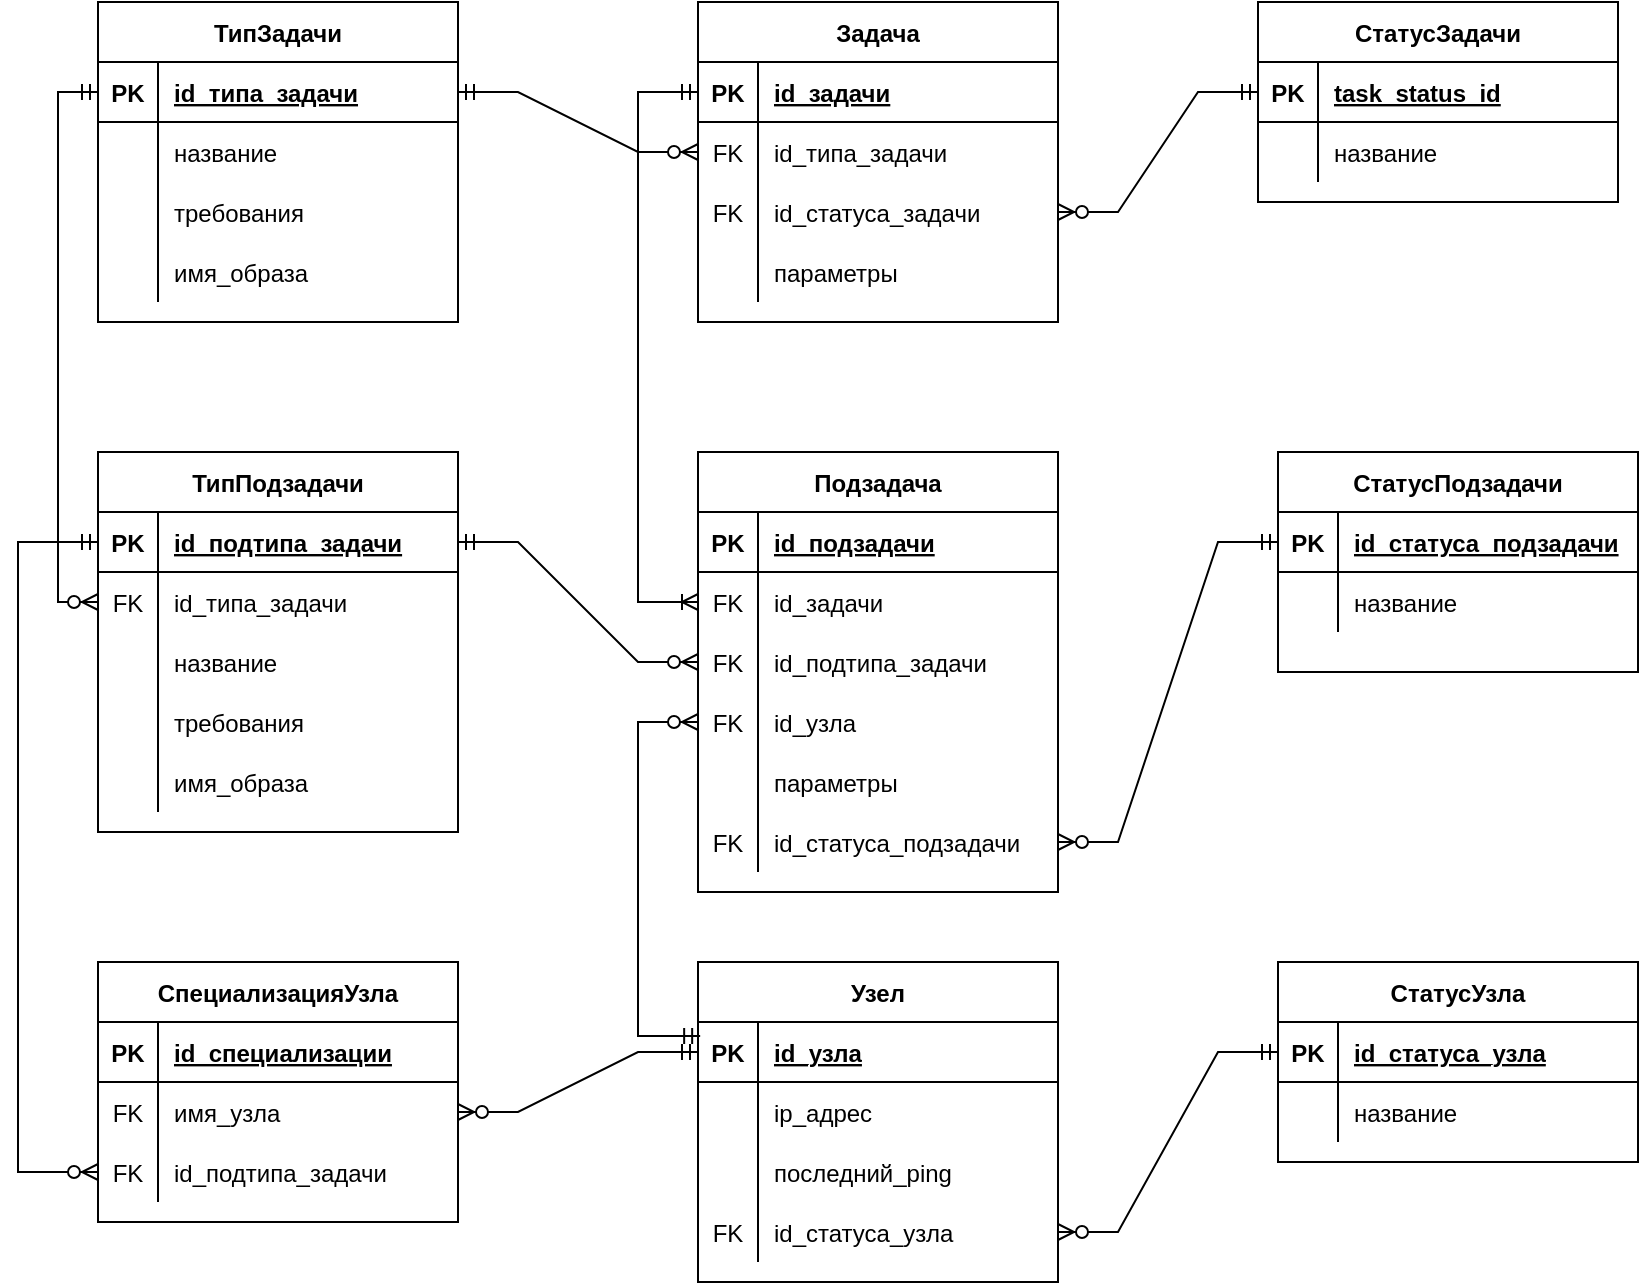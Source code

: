 <mxfile version="18.0.6" type="device"><diagram id="Etl2yePuDlM_IH69FK8l" name="Страница 1"><mxGraphModel dx="2062" dy="1225" grid="1" gridSize="10" guides="1" tooltips="1" connect="1" arrows="1" fold="1" page="1" pageScale="1" pageWidth="1654" pageHeight="1169" math="0" shadow="0"><root><mxCell id="0"/><mxCell id="1" parent="0"/><mxCell id="RgbtaiSRuQxlP7nP5ENI-1" value="Узел" style="shape=table;startSize=30;container=1;collapsible=1;childLayout=tableLayout;fixedRows=1;rowLines=0;fontStyle=1;align=center;resizeLast=1;" parent="1" vertex="1"><mxGeometry x="500" y="840" width="180" height="160" as="geometry"/></mxCell><mxCell id="RgbtaiSRuQxlP7nP5ENI-2" value="" style="shape=tableRow;horizontal=0;startSize=0;swimlaneHead=0;swimlaneBody=0;fillColor=none;collapsible=0;dropTarget=0;points=[[0,0.5],[1,0.5]];portConstraint=eastwest;top=0;left=0;right=0;bottom=1;" parent="RgbtaiSRuQxlP7nP5ENI-1" vertex="1"><mxGeometry y="30" width="180" height="30" as="geometry"/></mxCell><mxCell id="RgbtaiSRuQxlP7nP5ENI-3" value="PK" style="shape=partialRectangle;connectable=0;fillColor=none;top=0;left=0;bottom=0;right=0;fontStyle=1;overflow=hidden;" parent="RgbtaiSRuQxlP7nP5ENI-2" vertex="1"><mxGeometry width="30" height="30" as="geometry"><mxRectangle width="30" height="30" as="alternateBounds"/></mxGeometry></mxCell><mxCell id="RgbtaiSRuQxlP7nP5ENI-4" value="id_узла" style="shape=partialRectangle;connectable=0;fillColor=none;top=0;left=0;bottom=0;right=0;align=left;spacingLeft=6;fontStyle=5;overflow=hidden;" parent="RgbtaiSRuQxlP7nP5ENI-2" vertex="1"><mxGeometry x="30" width="150" height="30" as="geometry"><mxRectangle width="150" height="30" as="alternateBounds"/></mxGeometry></mxCell><mxCell id="RgbtaiSRuQxlP7nP5ENI-5" value="" style="shape=tableRow;horizontal=0;startSize=0;swimlaneHead=0;swimlaneBody=0;fillColor=none;collapsible=0;dropTarget=0;points=[[0,0.5],[1,0.5]];portConstraint=eastwest;top=0;left=0;right=0;bottom=0;" parent="RgbtaiSRuQxlP7nP5ENI-1" vertex="1"><mxGeometry y="60" width="180" height="30" as="geometry"/></mxCell><mxCell id="RgbtaiSRuQxlP7nP5ENI-6" value="" style="shape=partialRectangle;connectable=0;fillColor=none;top=0;left=0;bottom=0;right=0;editable=1;overflow=hidden;" parent="RgbtaiSRuQxlP7nP5ENI-5" vertex="1"><mxGeometry width="30" height="30" as="geometry"><mxRectangle width="30" height="30" as="alternateBounds"/></mxGeometry></mxCell><mxCell id="RgbtaiSRuQxlP7nP5ENI-7" value="ip_адрес" style="shape=partialRectangle;connectable=0;fillColor=none;top=0;left=0;bottom=0;right=0;align=left;spacingLeft=6;overflow=hidden;" parent="RgbtaiSRuQxlP7nP5ENI-5" vertex="1"><mxGeometry x="30" width="150" height="30" as="geometry"><mxRectangle width="150" height="30" as="alternateBounds"/></mxGeometry></mxCell><mxCell id="RgbtaiSRuQxlP7nP5ENI-8" value="" style="shape=tableRow;horizontal=0;startSize=0;swimlaneHead=0;swimlaneBody=0;fillColor=none;collapsible=0;dropTarget=0;points=[[0,0.5],[1,0.5]];portConstraint=eastwest;top=0;left=0;right=0;bottom=0;" parent="RgbtaiSRuQxlP7nP5ENI-1" vertex="1"><mxGeometry y="90" width="180" height="30" as="geometry"/></mxCell><mxCell id="RgbtaiSRuQxlP7nP5ENI-9" value="" style="shape=partialRectangle;connectable=0;fillColor=none;top=0;left=0;bottom=0;right=0;editable=1;overflow=hidden;" parent="RgbtaiSRuQxlP7nP5ENI-8" vertex="1"><mxGeometry width="30" height="30" as="geometry"><mxRectangle width="30" height="30" as="alternateBounds"/></mxGeometry></mxCell><mxCell id="RgbtaiSRuQxlP7nP5ENI-10" value="последний_ping" style="shape=partialRectangle;connectable=0;fillColor=none;top=0;left=0;bottom=0;right=0;align=left;spacingLeft=6;overflow=hidden;" parent="RgbtaiSRuQxlP7nP5ENI-8" vertex="1"><mxGeometry x="30" width="150" height="30" as="geometry"><mxRectangle width="150" height="30" as="alternateBounds"/></mxGeometry></mxCell><mxCell id="RgbtaiSRuQxlP7nP5ENI-11" value="" style="shape=tableRow;horizontal=0;startSize=0;swimlaneHead=0;swimlaneBody=0;fillColor=none;collapsible=0;dropTarget=0;points=[[0,0.5],[1,0.5]];portConstraint=eastwest;top=0;left=0;right=0;bottom=0;" parent="RgbtaiSRuQxlP7nP5ENI-1" vertex="1"><mxGeometry y="120" width="180" height="30" as="geometry"/></mxCell><mxCell id="RgbtaiSRuQxlP7nP5ENI-12" value="FK" style="shape=partialRectangle;connectable=0;fillColor=none;top=0;left=0;bottom=0;right=0;editable=1;overflow=hidden;" parent="RgbtaiSRuQxlP7nP5ENI-11" vertex="1"><mxGeometry width="30" height="30" as="geometry"><mxRectangle width="30" height="30" as="alternateBounds"/></mxGeometry></mxCell><mxCell id="RgbtaiSRuQxlP7nP5ENI-13" value="id_статуса_узла" style="shape=partialRectangle;connectable=0;fillColor=none;top=0;left=0;bottom=0;right=0;align=left;spacingLeft=6;overflow=hidden;" parent="RgbtaiSRuQxlP7nP5ENI-11" vertex="1"><mxGeometry x="30" width="150" height="30" as="geometry"><mxRectangle width="150" height="30" as="alternateBounds"/></mxGeometry></mxCell><mxCell id="RgbtaiSRuQxlP7nP5ENI-14" value="Задача" style="shape=table;startSize=30;container=1;collapsible=1;childLayout=tableLayout;fixedRows=1;rowLines=0;fontStyle=1;align=center;resizeLast=1;" parent="1" vertex="1"><mxGeometry x="500" y="360" width="180" height="160" as="geometry"/></mxCell><mxCell id="RgbtaiSRuQxlP7nP5ENI-15" value="" style="shape=tableRow;horizontal=0;startSize=0;swimlaneHead=0;swimlaneBody=0;fillColor=none;collapsible=0;dropTarget=0;points=[[0,0.5],[1,0.5]];portConstraint=eastwest;top=0;left=0;right=0;bottom=1;" parent="RgbtaiSRuQxlP7nP5ENI-14" vertex="1"><mxGeometry y="30" width="180" height="30" as="geometry"/></mxCell><mxCell id="RgbtaiSRuQxlP7nP5ENI-16" value="PK" style="shape=partialRectangle;connectable=0;fillColor=none;top=0;left=0;bottom=0;right=0;fontStyle=1;overflow=hidden;" parent="RgbtaiSRuQxlP7nP5ENI-15" vertex="1"><mxGeometry width="30" height="30" as="geometry"><mxRectangle width="30" height="30" as="alternateBounds"/></mxGeometry></mxCell><mxCell id="RgbtaiSRuQxlP7nP5ENI-17" value="id_задачи" style="shape=partialRectangle;connectable=0;fillColor=none;top=0;left=0;bottom=0;right=0;align=left;spacingLeft=6;fontStyle=5;overflow=hidden;" parent="RgbtaiSRuQxlP7nP5ENI-15" vertex="1"><mxGeometry x="30" width="150" height="30" as="geometry"><mxRectangle width="150" height="30" as="alternateBounds"/></mxGeometry></mxCell><mxCell id="RgbtaiSRuQxlP7nP5ENI-18" value="" style="shape=tableRow;horizontal=0;startSize=0;swimlaneHead=0;swimlaneBody=0;fillColor=none;collapsible=0;dropTarget=0;points=[[0,0.5],[1,0.5]];portConstraint=eastwest;top=0;left=0;right=0;bottom=0;" parent="RgbtaiSRuQxlP7nP5ENI-14" vertex="1"><mxGeometry y="60" width="180" height="30" as="geometry"/></mxCell><mxCell id="RgbtaiSRuQxlP7nP5ENI-19" value="FK" style="shape=partialRectangle;connectable=0;fillColor=none;top=0;left=0;bottom=0;right=0;editable=1;overflow=hidden;" parent="RgbtaiSRuQxlP7nP5ENI-18" vertex="1"><mxGeometry width="30" height="30" as="geometry"><mxRectangle width="30" height="30" as="alternateBounds"/></mxGeometry></mxCell><mxCell id="RgbtaiSRuQxlP7nP5ENI-20" value="id_типа_задачи" style="shape=partialRectangle;connectable=0;fillColor=none;top=0;left=0;bottom=0;right=0;align=left;spacingLeft=6;overflow=hidden;fontStyle=0" parent="RgbtaiSRuQxlP7nP5ENI-18" vertex="1"><mxGeometry x="30" width="150" height="30" as="geometry"><mxRectangle width="150" height="30" as="alternateBounds"/></mxGeometry></mxCell><mxCell id="RgbtaiSRuQxlP7nP5ENI-24" value="" style="shape=tableRow;horizontal=0;startSize=0;swimlaneHead=0;swimlaneBody=0;fillColor=none;collapsible=0;dropTarget=0;points=[[0,0.5],[1,0.5]];portConstraint=eastwest;top=0;left=0;right=0;bottom=0;" parent="RgbtaiSRuQxlP7nP5ENI-14" vertex="1"><mxGeometry y="90" width="180" height="30" as="geometry"/></mxCell><mxCell id="RgbtaiSRuQxlP7nP5ENI-25" value="FK" style="shape=partialRectangle;connectable=0;fillColor=none;top=0;left=0;bottom=0;right=0;editable=1;overflow=hidden;" parent="RgbtaiSRuQxlP7nP5ENI-24" vertex="1"><mxGeometry width="30" height="30" as="geometry"><mxRectangle width="30" height="30" as="alternateBounds"/></mxGeometry></mxCell><mxCell id="RgbtaiSRuQxlP7nP5ENI-26" value="id_статуса_задачи" style="shape=partialRectangle;connectable=0;fillColor=none;top=0;left=0;bottom=0;right=0;align=left;spacingLeft=6;overflow=hidden;" parent="RgbtaiSRuQxlP7nP5ENI-24" vertex="1"><mxGeometry x="30" width="150" height="30" as="geometry"><mxRectangle width="150" height="30" as="alternateBounds"/></mxGeometry></mxCell><mxCell id="RgbtaiSRuQxlP7nP5ENI-21" value="" style="shape=tableRow;horizontal=0;startSize=0;swimlaneHead=0;swimlaneBody=0;fillColor=none;collapsible=0;dropTarget=0;points=[[0,0.5],[1,0.5]];portConstraint=eastwest;top=0;left=0;right=0;bottom=0;" parent="RgbtaiSRuQxlP7nP5ENI-14" vertex="1"><mxGeometry y="120" width="180" height="30" as="geometry"/></mxCell><mxCell id="RgbtaiSRuQxlP7nP5ENI-22" value="" style="shape=partialRectangle;connectable=0;fillColor=none;top=0;left=0;bottom=0;right=0;editable=1;overflow=hidden;" parent="RgbtaiSRuQxlP7nP5ENI-21" vertex="1"><mxGeometry width="30" height="30" as="geometry"><mxRectangle width="30" height="30" as="alternateBounds"/></mxGeometry></mxCell><mxCell id="RgbtaiSRuQxlP7nP5ENI-23" value="параметры" style="shape=partialRectangle;connectable=0;fillColor=none;top=0;left=0;bottom=0;right=0;align=left;spacingLeft=6;overflow=hidden;" parent="RgbtaiSRuQxlP7nP5ENI-21" vertex="1"><mxGeometry x="30" width="150" height="30" as="geometry"><mxRectangle width="150" height="30" as="alternateBounds"/></mxGeometry></mxCell><mxCell id="RgbtaiSRuQxlP7nP5ENI-27" value="Подзадача" style="shape=table;startSize=30;container=1;collapsible=1;childLayout=tableLayout;fixedRows=1;rowLines=0;fontStyle=1;align=center;resizeLast=1;" parent="1" vertex="1"><mxGeometry x="500" y="585" width="180" height="220" as="geometry"/></mxCell><mxCell id="RgbtaiSRuQxlP7nP5ENI-28" value="" style="shape=tableRow;horizontal=0;startSize=0;swimlaneHead=0;swimlaneBody=0;fillColor=none;collapsible=0;dropTarget=0;points=[[0,0.5],[1,0.5]];portConstraint=eastwest;top=0;left=0;right=0;bottom=1;" parent="RgbtaiSRuQxlP7nP5ENI-27" vertex="1"><mxGeometry y="30" width="180" height="30" as="geometry"/></mxCell><mxCell id="RgbtaiSRuQxlP7nP5ENI-29" value="PK" style="shape=partialRectangle;connectable=0;fillColor=none;top=0;left=0;bottom=0;right=0;fontStyle=1;overflow=hidden;" parent="RgbtaiSRuQxlP7nP5ENI-28" vertex="1"><mxGeometry width="30" height="30" as="geometry"><mxRectangle width="30" height="30" as="alternateBounds"/></mxGeometry></mxCell><mxCell id="RgbtaiSRuQxlP7nP5ENI-30" value="id_подзадачи" style="shape=partialRectangle;connectable=0;fillColor=none;top=0;left=0;bottom=0;right=0;align=left;spacingLeft=6;fontStyle=5;overflow=hidden;" parent="RgbtaiSRuQxlP7nP5ENI-28" vertex="1"><mxGeometry x="30" width="150" height="30" as="geometry"><mxRectangle width="150" height="30" as="alternateBounds"/></mxGeometry></mxCell><mxCell id="RgbtaiSRuQxlP7nP5ENI-31" value="" style="shape=tableRow;horizontal=0;startSize=0;swimlaneHead=0;swimlaneBody=0;fillColor=none;collapsible=0;dropTarget=0;points=[[0,0.5],[1,0.5]];portConstraint=eastwest;top=0;left=0;right=0;bottom=0;" parent="RgbtaiSRuQxlP7nP5ENI-27" vertex="1"><mxGeometry y="60" width="180" height="30" as="geometry"/></mxCell><mxCell id="RgbtaiSRuQxlP7nP5ENI-32" value="FK" style="shape=partialRectangle;connectable=0;fillColor=none;top=0;left=0;bottom=0;right=0;editable=1;overflow=hidden;" parent="RgbtaiSRuQxlP7nP5ENI-31" vertex="1"><mxGeometry width="30" height="30" as="geometry"><mxRectangle width="30" height="30" as="alternateBounds"/></mxGeometry></mxCell><mxCell id="RgbtaiSRuQxlP7nP5ENI-33" value="id_задачи" style="shape=partialRectangle;connectable=0;fillColor=none;top=0;left=0;bottom=0;right=0;align=left;spacingLeft=6;overflow=hidden;" parent="RgbtaiSRuQxlP7nP5ENI-31" vertex="1"><mxGeometry x="30" width="150" height="30" as="geometry"><mxRectangle width="150" height="30" as="alternateBounds"/></mxGeometry></mxCell><mxCell id="RgbtaiSRuQxlP7nP5ENI-104" value="" style="shape=tableRow;horizontal=0;startSize=0;swimlaneHead=0;swimlaneBody=0;fillColor=none;collapsible=0;dropTarget=0;points=[[0,0.5],[1,0.5]];portConstraint=eastwest;top=0;left=0;right=0;bottom=0;" parent="RgbtaiSRuQxlP7nP5ENI-27" vertex="1"><mxGeometry y="90" width="180" height="30" as="geometry"/></mxCell><mxCell id="RgbtaiSRuQxlP7nP5ENI-105" value="FK" style="shape=partialRectangle;connectable=0;fillColor=none;top=0;left=0;bottom=0;right=0;editable=1;overflow=hidden;" parent="RgbtaiSRuQxlP7nP5ENI-104" vertex="1"><mxGeometry width="30" height="30" as="geometry"><mxRectangle width="30" height="30" as="alternateBounds"/></mxGeometry></mxCell><mxCell id="RgbtaiSRuQxlP7nP5ENI-106" value="id_подтипа_задачи" style="shape=partialRectangle;connectable=0;fillColor=none;top=0;left=0;bottom=0;right=0;align=left;spacingLeft=6;overflow=hidden;" parent="RgbtaiSRuQxlP7nP5ENI-104" vertex="1"><mxGeometry x="30" width="150" height="30" as="geometry"><mxRectangle width="150" height="30" as="alternateBounds"/></mxGeometry></mxCell><mxCell id="RgbtaiSRuQxlP7nP5ENI-34" value="" style="shape=tableRow;horizontal=0;startSize=0;swimlaneHead=0;swimlaneBody=0;fillColor=none;collapsible=0;dropTarget=0;points=[[0,0.5],[1,0.5]];portConstraint=eastwest;top=0;left=0;right=0;bottom=0;" parent="RgbtaiSRuQxlP7nP5ENI-27" vertex="1"><mxGeometry y="120" width="180" height="30" as="geometry"/></mxCell><mxCell id="RgbtaiSRuQxlP7nP5ENI-35" value="FK" style="shape=partialRectangle;connectable=0;fillColor=none;top=0;left=0;bottom=0;right=0;editable=1;overflow=hidden;" parent="RgbtaiSRuQxlP7nP5ENI-34" vertex="1"><mxGeometry width="30" height="30" as="geometry"><mxRectangle width="30" height="30" as="alternateBounds"/></mxGeometry></mxCell><mxCell id="RgbtaiSRuQxlP7nP5ENI-36" value="id_узла" style="shape=partialRectangle;connectable=0;fillColor=none;top=0;left=0;bottom=0;right=0;align=left;spacingLeft=6;overflow=hidden;" parent="RgbtaiSRuQxlP7nP5ENI-34" vertex="1"><mxGeometry x="30" width="150" height="30" as="geometry"><mxRectangle width="150" height="30" as="alternateBounds"/></mxGeometry></mxCell><mxCell id="RgbtaiSRuQxlP7nP5ENI-37" value="" style="shape=tableRow;horizontal=0;startSize=0;swimlaneHead=0;swimlaneBody=0;fillColor=none;collapsible=0;dropTarget=0;points=[[0,0.5],[1,0.5]];portConstraint=eastwest;top=0;left=0;right=0;bottom=0;" parent="RgbtaiSRuQxlP7nP5ENI-27" vertex="1"><mxGeometry y="150" width="180" height="30" as="geometry"/></mxCell><mxCell id="RgbtaiSRuQxlP7nP5ENI-38" value="" style="shape=partialRectangle;connectable=0;fillColor=none;top=0;left=0;bottom=0;right=0;editable=1;overflow=hidden;" parent="RgbtaiSRuQxlP7nP5ENI-37" vertex="1"><mxGeometry width="30" height="30" as="geometry"><mxRectangle width="30" height="30" as="alternateBounds"/></mxGeometry></mxCell><mxCell id="RgbtaiSRuQxlP7nP5ENI-39" value="параметры" style="shape=partialRectangle;connectable=0;fillColor=none;top=0;left=0;bottom=0;right=0;align=left;spacingLeft=6;overflow=hidden;" parent="RgbtaiSRuQxlP7nP5ENI-37" vertex="1"><mxGeometry x="30" width="150" height="30" as="geometry"><mxRectangle width="150" height="30" as="alternateBounds"/></mxGeometry></mxCell><mxCell id="RgbtaiSRuQxlP7nP5ENI-40" value="" style="shape=tableRow;horizontal=0;startSize=0;swimlaneHead=0;swimlaneBody=0;fillColor=none;collapsible=0;dropTarget=0;points=[[0,0.5],[1,0.5]];portConstraint=eastwest;top=0;left=0;right=0;bottom=0;" parent="RgbtaiSRuQxlP7nP5ENI-27" vertex="1"><mxGeometry y="180" width="180" height="30" as="geometry"/></mxCell><mxCell id="RgbtaiSRuQxlP7nP5ENI-41" value="FK" style="shape=partialRectangle;connectable=0;fillColor=none;top=0;left=0;bottom=0;right=0;editable=1;overflow=hidden;" parent="RgbtaiSRuQxlP7nP5ENI-40" vertex="1"><mxGeometry width="30" height="30" as="geometry"><mxRectangle width="30" height="30" as="alternateBounds"/></mxGeometry></mxCell><mxCell id="RgbtaiSRuQxlP7nP5ENI-42" value="id_статуса_подзадачи" style="shape=partialRectangle;connectable=0;fillColor=none;top=0;left=0;bottom=0;right=0;align=left;spacingLeft=6;overflow=hidden;" parent="RgbtaiSRuQxlP7nP5ENI-40" vertex="1"><mxGeometry x="30" width="150" height="30" as="geometry"><mxRectangle width="150" height="30" as="alternateBounds"/></mxGeometry></mxCell><mxCell id="RgbtaiSRuQxlP7nP5ENI-46" value="ТипЗадачи" style="shape=table;startSize=30;container=1;collapsible=1;childLayout=tableLayout;fixedRows=1;rowLines=0;fontStyle=1;align=center;resizeLast=1;" parent="1" vertex="1"><mxGeometry x="200" y="360" width="180" height="160" as="geometry"/></mxCell><mxCell id="RgbtaiSRuQxlP7nP5ENI-47" value="" style="shape=tableRow;horizontal=0;startSize=0;swimlaneHead=0;swimlaneBody=0;fillColor=none;collapsible=0;dropTarget=0;points=[[0,0.5],[1,0.5]];portConstraint=eastwest;top=0;left=0;right=0;bottom=1;" parent="RgbtaiSRuQxlP7nP5ENI-46" vertex="1"><mxGeometry y="30" width="180" height="30" as="geometry"/></mxCell><mxCell id="RgbtaiSRuQxlP7nP5ENI-48" value="PK" style="shape=partialRectangle;connectable=0;fillColor=none;top=0;left=0;bottom=0;right=0;fontStyle=1;overflow=hidden;" parent="RgbtaiSRuQxlP7nP5ENI-47" vertex="1"><mxGeometry width="30" height="30" as="geometry"><mxRectangle width="30" height="30" as="alternateBounds"/></mxGeometry></mxCell><mxCell id="RgbtaiSRuQxlP7nP5ENI-49" value="id_типа_задачи" style="shape=partialRectangle;connectable=0;fillColor=none;top=0;left=0;bottom=0;right=0;align=left;spacingLeft=6;fontStyle=5;overflow=hidden;" parent="RgbtaiSRuQxlP7nP5ENI-47" vertex="1"><mxGeometry x="30" width="150" height="30" as="geometry"><mxRectangle width="150" height="30" as="alternateBounds"/></mxGeometry></mxCell><mxCell id="RgbtaiSRuQxlP7nP5ENI-50" value="" style="shape=tableRow;horizontal=0;startSize=0;swimlaneHead=0;swimlaneBody=0;fillColor=none;collapsible=0;dropTarget=0;points=[[0,0.5],[1,0.5]];portConstraint=eastwest;top=0;left=0;right=0;bottom=0;" parent="RgbtaiSRuQxlP7nP5ENI-46" vertex="1"><mxGeometry y="60" width="180" height="30" as="geometry"/></mxCell><mxCell id="RgbtaiSRuQxlP7nP5ENI-51" value="" style="shape=partialRectangle;connectable=0;fillColor=none;top=0;left=0;bottom=0;right=0;editable=1;overflow=hidden;" parent="RgbtaiSRuQxlP7nP5ENI-50" vertex="1"><mxGeometry width="30" height="30" as="geometry"><mxRectangle width="30" height="30" as="alternateBounds"/></mxGeometry></mxCell><mxCell id="RgbtaiSRuQxlP7nP5ENI-52" value="название" style="shape=partialRectangle;connectable=0;fillColor=none;top=0;left=0;bottom=0;right=0;align=left;spacingLeft=6;overflow=hidden;" parent="RgbtaiSRuQxlP7nP5ENI-50" vertex="1"><mxGeometry x="30" width="150" height="30" as="geometry"><mxRectangle width="150" height="30" as="alternateBounds"/></mxGeometry></mxCell><mxCell id="RgbtaiSRuQxlP7nP5ENI-53" value="" style="shape=tableRow;horizontal=0;startSize=0;swimlaneHead=0;swimlaneBody=0;fillColor=none;collapsible=0;dropTarget=0;points=[[0,0.5],[1,0.5]];portConstraint=eastwest;top=0;left=0;right=0;bottom=0;" parent="RgbtaiSRuQxlP7nP5ENI-46" vertex="1"><mxGeometry y="90" width="180" height="30" as="geometry"/></mxCell><mxCell id="RgbtaiSRuQxlP7nP5ENI-54" value="" style="shape=partialRectangle;connectable=0;fillColor=none;top=0;left=0;bottom=0;right=0;editable=1;overflow=hidden;" parent="RgbtaiSRuQxlP7nP5ENI-53" vertex="1"><mxGeometry width="30" height="30" as="geometry"><mxRectangle width="30" height="30" as="alternateBounds"/></mxGeometry></mxCell><mxCell id="RgbtaiSRuQxlP7nP5ENI-55" value="требования" style="shape=partialRectangle;connectable=0;fillColor=none;top=0;left=0;bottom=0;right=0;align=left;spacingLeft=6;overflow=hidden;" parent="RgbtaiSRuQxlP7nP5ENI-53" vertex="1"><mxGeometry x="30" width="150" height="30" as="geometry"><mxRectangle width="150" height="30" as="alternateBounds"/></mxGeometry></mxCell><mxCell id="RgbtaiSRuQxlP7nP5ENI-142" value="" style="shape=tableRow;horizontal=0;startSize=0;swimlaneHead=0;swimlaneBody=0;fillColor=none;collapsible=0;dropTarget=0;points=[[0,0.5],[1,0.5]];portConstraint=eastwest;top=0;left=0;right=0;bottom=0;" parent="RgbtaiSRuQxlP7nP5ENI-46" vertex="1"><mxGeometry y="120" width="180" height="30" as="geometry"/></mxCell><mxCell id="RgbtaiSRuQxlP7nP5ENI-143" value="" style="shape=partialRectangle;connectable=0;fillColor=none;top=0;left=0;bottom=0;right=0;editable=1;overflow=hidden;" parent="RgbtaiSRuQxlP7nP5ENI-142" vertex="1"><mxGeometry width="30" height="30" as="geometry"><mxRectangle width="30" height="30" as="alternateBounds"/></mxGeometry></mxCell><mxCell id="RgbtaiSRuQxlP7nP5ENI-144" value="имя_образа" style="shape=partialRectangle;connectable=0;fillColor=none;top=0;left=0;bottom=0;right=0;align=left;spacingLeft=6;overflow=hidden;" parent="RgbtaiSRuQxlP7nP5ENI-142" vertex="1"><mxGeometry x="30" width="150" height="30" as="geometry"><mxRectangle width="150" height="30" as="alternateBounds"/></mxGeometry></mxCell><mxCell id="RgbtaiSRuQxlP7nP5ENI-81" value="СтатусЗадачи" style="shape=table;startSize=30;container=1;collapsible=1;childLayout=tableLayout;fixedRows=1;rowLines=0;fontStyle=1;align=center;resizeLast=1;" parent="1" vertex="1"><mxGeometry x="780" y="360" width="180" height="100" as="geometry"/></mxCell><mxCell id="RgbtaiSRuQxlP7nP5ENI-82" value="" style="shape=tableRow;horizontal=0;startSize=0;swimlaneHead=0;swimlaneBody=0;fillColor=none;collapsible=0;dropTarget=0;points=[[0,0.5],[1,0.5]];portConstraint=eastwest;top=0;left=0;right=0;bottom=1;" parent="RgbtaiSRuQxlP7nP5ENI-81" vertex="1"><mxGeometry y="30" width="180" height="30" as="geometry"/></mxCell><mxCell id="RgbtaiSRuQxlP7nP5ENI-83" value="PK" style="shape=partialRectangle;connectable=0;fillColor=none;top=0;left=0;bottom=0;right=0;fontStyle=1;overflow=hidden;" parent="RgbtaiSRuQxlP7nP5ENI-82" vertex="1"><mxGeometry width="30" height="30" as="geometry"><mxRectangle width="30" height="30" as="alternateBounds"/></mxGeometry></mxCell><mxCell id="RgbtaiSRuQxlP7nP5ENI-84" value="task_status_id" style="shape=partialRectangle;connectable=0;fillColor=none;top=0;left=0;bottom=0;right=0;align=left;spacingLeft=6;fontStyle=5;overflow=hidden;" parent="RgbtaiSRuQxlP7nP5ENI-82" vertex="1"><mxGeometry x="30" width="150" height="30" as="geometry"><mxRectangle width="150" height="30" as="alternateBounds"/></mxGeometry></mxCell><mxCell id="RgbtaiSRuQxlP7nP5ENI-85" value="" style="shape=tableRow;horizontal=0;startSize=0;swimlaneHead=0;swimlaneBody=0;fillColor=none;collapsible=0;dropTarget=0;points=[[0,0.5],[1,0.5]];portConstraint=eastwest;top=0;left=0;right=0;bottom=0;" parent="RgbtaiSRuQxlP7nP5ENI-81" vertex="1"><mxGeometry y="60" width="180" height="30" as="geometry"/></mxCell><mxCell id="RgbtaiSRuQxlP7nP5ENI-86" value="" style="shape=partialRectangle;connectable=0;fillColor=none;top=0;left=0;bottom=0;right=0;editable=1;overflow=hidden;" parent="RgbtaiSRuQxlP7nP5ENI-85" vertex="1"><mxGeometry width="30" height="30" as="geometry"><mxRectangle width="30" height="30" as="alternateBounds"/></mxGeometry></mxCell><mxCell id="RgbtaiSRuQxlP7nP5ENI-87" value="название" style="shape=partialRectangle;connectable=0;fillColor=none;top=0;left=0;bottom=0;right=0;align=left;spacingLeft=6;overflow=hidden;" parent="RgbtaiSRuQxlP7nP5ENI-85" vertex="1"><mxGeometry x="30" width="150" height="30" as="geometry"><mxRectangle width="150" height="30" as="alternateBounds"/></mxGeometry></mxCell><mxCell id="RgbtaiSRuQxlP7nP5ENI-94" value="ТипПодзадачи" style="shape=table;startSize=30;container=1;collapsible=1;childLayout=tableLayout;fixedRows=1;rowLines=0;fontStyle=1;align=center;resizeLast=1;" parent="1" vertex="1"><mxGeometry x="200" y="585" width="180" height="190" as="geometry"/></mxCell><mxCell id="RgbtaiSRuQxlP7nP5ENI-95" value="" style="shape=tableRow;horizontal=0;startSize=0;swimlaneHead=0;swimlaneBody=0;fillColor=none;collapsible=0;dropTarget=0;points=[[0,0.5],[1,0.5]];portConstraint=eastwest;top=0;left=0;right=0;bottom=1;" parent="RgbtaiSRuQxlP7nP5ENI-94" vertex="1"><mxGeometry y="30" width="180" height="30" as="geometry"/></mxCell><mxCell id="RgbtaiSRuQxlP7nP5ENI-96" value="PK" style="shape=partialRectangle;connectable=0;fillColor=none;top=0;left=0;bottom=0;right=0;fontStyle=1;overflow=hidden;" parent="RgbtaiSRuQxlP7nP5ENI-95" vertex="1"><mxGeometry width="30" height="30" as="geometry"><mxRectangle width="30" height="30" as="alternateBounds"/></mxGeometry></mxCell><mxCell id="RgbtaiSRuQxlP7nP5ENI-97" value="id_подтипа_задачи" style="shape=partialRectangle;connectable=0;fillColor=none;top=0;left=0;bottom=0;right=0;align=left;spacingLeft=6;fontStyle=5;overflow=hidden;" parent="RgbtaiSRuQxlP7nP5ENI-95" vertex="1"><mxGeometry x="30" width="150" height="30" as="geometry"><mxRectangle width="150" height="30" as="alternateBounds"/></mxGeometry></mxCell><mxCell id="93fPNKUU3xLayx4v7FGp-17" value="" style="shape=tableRow;horizontal=0;startSize=0;swimlaneHead=0;swimlaneBody=0;fillColor=none;collapsible=0;dropTarget=0;points=[[0,0.5],[1,0.5]];portConstraint=eastwest;top=0;left=0;right=0;bottom=0;" vertex="1" parent="RgbtaiSRuQxlP7nP5ENI-94"><mxGeometry y="60" width="180" height="30" as="geometry"/></mxCell><mxCell id="93fPNKUU3xLayx4v7FGp-18" value="FK" style="shape=partialRectangle;connectable=0;fillColor=none;top=0;left=0;bottom=0;right=0;fontStyle=0;overflow=hidden;" vertex="1" parent="93fPNKUU3xLayx4v7FGp-17"><mxGeometry width="30" height="30" as="geometry"><mxRectangle width="30" height="30" as="alternateBounds"/></mxGeometry></mxCell><mxCell id="93fPNKUU3xLayx4v7FGp-19" value="id_типа_задачи" style="shape=partialRectangle;connectable=0;fillColor=none;top=0;left=0;bottom=0;right=0;align=left;spacingLeft=6;fontStyle=0;overflow=hidden;" vertex="1" parent="93fPNKUU3xLayx4v7FGp-17"><mxGeometry x="30" width="150" height="30" as="geometry"><mxRectangle width="150" height="30" as="alternateBounds"/></mxGeometry></mxCell><mxCell id="RgbtaiSRuQxlP7nP5ENI-98" value="" style="shape=tableRow;horizontal=0;startSize=0;swimlaneHead=0;swimlaneBody=0;fillColor=none;collapsible=0;dropTarget=0;points=[[0,0.5],[1,0.5]];portConstraint=eastwest;top=0;left=0;right=0;bottom=0;" parent="RgbtaiSRuQxlP7nP5ENI-94" vertex="1"><mxGeometry y="90" width="180" height="30" as="geometry"/></mxCell><mxCell id="RgbtaiSRuQxlP7nP5ENI-99" value="" style="shape=partialRectangle;connectable=0;fillColor=none;top=0;left=0;bottom=0;right=0;editable=1;overflow=hidden;" parent="RgbtaiSRuQxlP7nP5ENI-98" vertex="1"><mxGeometry width="30" height="30" as="geometry"><mxRectangle width="30" height="30" as="alternateBounds"/></mxGeometry></mxCell><mxCell id="RgbtaiSRuQxlP7nP5ENI-100" value="название" style="shape=partialRectangle;connectable=0;fillColor=none;top=0;left=0;bottom=0;right=0;align=left;spacingLeft=6;overflow=hidden;" parent="RgbtaiSRuQxlP7nP5ENI-98" vertex="1"><mxGeometry x="30" width="150" height="30" as="geometry"><mxRectangle width="150" height="30" as="alternateBounds"/></mxGeometry></mxCell><mxCell id="RgbtaiSRuQxlP7nP5ENI-101" value="" style="shape=tableRow;horizontal=0;startSize=0;swimlaneHead=0;swimlaneBody=0;fillColor=none;collapsible=0;dropTarget=0;points=[[0,0.5],[1,0.5]];portConstraint=eastwest;top=0;left=0;right=0;bottom=0;" parent="RgbtaiSRuQxlP7nP5ENI-94" vertex="1"><mxGeometry y="120" width="180" height="30" as="geometry"/></mxCell><mxCell id="RgbtaiSRuQxlP7nP5ENI-102" value="" style="shape=partialRectangle;connectable=0;fillColor=none;top=0;left=0;bottom=0;right=0;editable=1;overflow=hidden;" parent="RgbtaiSRuQxlP7nP5ENI-101" vertex="1"><mxGeometry width="30" height="30" as="geometry"><mxRectangle width="30" height="30" as="alternateBounds"/></mxGeometry></mxCell><mxCell id="RgbtaiSRuQxlP7nP5ENI-103" value="требования" style="shape=partialRectangle;connectable=0;fillColor=none;top=0;left=0;bottom=0;right=0;align=left;spacingLeft=6;overflow=hidden;" parent="RgbtaiSRuQxlP7nP5ENI-101" vertex="1"><mxGeometry x="30" width="150" height="30" as="geometry"><mxRectangle width="150" height="30" as="alternateBounds"/></mxGeometry></mxCell><mxCell id="RgbtaiSRuQxlP7nP5ENI-139" value="" style="shape=tableRow;horizontal=0;startSize=0;swimlaneHead=0;swimlaneBody=0;fillColor=none;collapsible=0;dropTarget=0;points=[[0,0.5],[1,0.5]];portConstraint=eastwest;top=0;left=0;right=0;bottom=0;" parent="RgbtaiSRuQxlP7nP5ENI-94" vertex="1"><mxGeometry y="150" width="180" height="30" as="geometry"/></mxCell><mxCell id="RgbtaiSRuQxlP7nP5ENI-140" value="" style="shape=partialRectangle;connectable=0;fillColor=none;top=0;left=0;bottom=0;right=0;editable=1;overflow=hidden;" parent="RgbtaiSRuQxlP7nP5ENI-139" vertex="1"><mxGeometry width="30" height="30" as="geometry"><mxRectangle width="30" height="30" as="alternateBounds"/></mxGeometry></mxCell><mxCell id="RgbtaiSRuQxlP7nP5ENI-141" value="имя_образа" style="shape=partialRectangle;connectable=0;fillColor=none;top=0;left=0;bottom=0;right=0;align=left;spacingLeft=6;overflow=hidden;" parent="RgbtaiSRuQxlP7nP5ENI-139" vertex="1"><mxGeometry x="30" width="150" height="30" as="geometry"><mxRectangle width="150" height="30" as="alternateBounds"/></mxGeometry></mxCell><mxCell id="RgbtaiSRuQxlP7nP5ENI-107" value="СтатусПодзадачи" style="shape=table;startSize=30;container=1;collapsible=1;childLayout=tableLayout;fixedRows=1;rowLines=0;fontStyle=1;align=center;resizeLast=1;" parent="1" vertex="1"><mxGeometry x="790" y="585" width="180" height="110" as="geometry"/></mxCell><mxCell id="RgbtaiSRuQxlP7nP5ENI-108" value="" style="shape=tableRow;horizontal=0;startSize=0;swimlaneHead=0;swimlaneBody=0;fillColor=none;collapsible=0;dropTarget=0;points=[[0,0.5],[1,0.5]];portConstraint=eastwest;top=0;left=0;right=0;bottom=1;" parent="RgbtaiSRuQxlP7nP5ENI-107" vertex="1"><mxGeometry y="30" width="180" height="30" as="geometry"/></mxCell><mxCell id="RgbtaiSRuQxlP7nP5ENI-109" value="PK" style="shape=partialRectangle;connectable=0;fillColor=none;top=0;left=0;bottom=0;right=0;fontStyle=1;overflow=hidden;" parent="RgbtaiSRuQxlP7nP5ENI-108" vertex="1"><mxGeometry width="30" height="30" as="geometry"><mxRectangle width="30" height="30" as="alternateBounds"/></mxGeometry></mxCell><mxCell id="RgbtaiSRuQxlP7nP5ENI-110" value="id_статуса_подзадачи" style="shape=partialRectangle;connectable=0;fillColor=none;top=0;left=0;bottom=0;right=0;align=left;spacingLeft=6;fontStyle=5;overflow=hidden;" parent="RgbtaiSRuQxlP7nP5ENI-108" vertex="1"><mxGeometry x="30" width="150" height="30" as="geometry"><mxRectangle width="150" height="30" as="alternateBounds"/></mxGeometry></mxCell><mxCell id="RgbtaiSRuQxlP7nP5ENI-111" value="" style="shape=tableRow;horizontal=0;startSize=0;swimlaneHead=0;swimlaneBody=0;fillColor=none;collapsible=0;dropTarget=0;points=[[0,0.5],[1,0.5]];portConstraint=eastwest;top=0;left=0;right=0;bottom=0;" parent="RgbtaiSRuQxlP7nP5ENI-107" vertex="1"><mxGeometry y="60" width="180" height="30" as="geometry"/></mxCell><mxCell id="RgbtaiSRuQxlP7nP5ENI-112" value="" style="shape=partialRectangle;connectable=0;fillColor=none;top=0;left=0;bottom=0;right=0;editable=1;overflow=hidden;" parent="RgbtaiSRuQxlP7nP5ENI-111" vertex="1"><mxGeometry width="30" height="30" as="geometry"><mxRectangle width="30" height="30" as="alternateBounds"/></mxGeometry></mxCell><mxCell id="RgbtaiSRuQxlP7nP5ENI-113" value="название" style="shape=partialRectangle;connectable=0;fillColor=none;top=0;left=0;bottom=0;right=0;align=left;spacingLeft=6;overflow=hidden;" parent="RgbtaiSRuQxlP7nP5ENI-111" vertex="1"><mxGeometry x="30" width="150" height="30" as="geometry"><mxRectangle width="150" height="30" as="alternateBounds"/></mxGeometry></mxCell><mxCell id="RgbtaiSRuQxlP7nP5ENI-120" value="СпециализацияУзла" style="shape=table;startSize=30;container=1;collapsible=1;childLayout=tableLayout;fixedRows=1;rowLines=0;fontStyle=1;align=center;resizeLast=1;" parent="1" vertex="1"><mxGeometry x="200" y="840" width="180" height="130" as="geometry"/></mxCell><mxCell id="93fPNKUU3xLayx4v7FGp-14" value="" style="shape=tableRow;horizontal=0;startSize=0;swimlaneHead=0;swimlaneBody=0;fillColor=none;collapsible=0;dropTarget=0;points=[[0,0.5],[1,0.5]];portConstraint=eastwest;top=0;left=0;right=0;bottom=1;" vertex="1" parent="RgbtaiSRuQxlP7nP5ENI-120"><mxGeometry y="30" width="180" height="30" as="geometry"/></mxCell><mxCell id="93fPNKUU3xLayx4v7FGp-15" value="PK" style="shape=partialRectangle;connectable=0;fillColor=none;top=0;left=0;bottom=0;right=0;fontStyle=1;overflow=hidden;" vertex="1" parent="93fPNKUU3xLayx4v7FGp-14"><mxGeometry width="30" height="30" as="geometry"><mxRectangle width="30" height="30" as="alternateBounds"/></mxGeometry></mxCell><mxCell id="93fPNKUU3xLayx4v7FGp-16" value="id_специализации" style="shape=partialRectangle;connectable=0;fillColor=none;top=0;left=0;bottom=0;right=0;align=left;spacingLeft=6;fontStyle=5;overflow=hidden;" vertex="1" parent="93fPNKUU3xLayx4v7FGp-14"><mxGeometry x="30" width="150" height="30" as="geometry"><mxRectangle width="150" height="30" as="alternateBounds"/></mxGeometry></mxCell><mxCell id="RgbtaiSRuQxlP7nP5ENI-127" value="" style="shape=tableRow;horizontal=0;startSize=0;swimlaneHead=0;swimlaneBody=0;fillColor=none;collapsible=0;dropTarget=0;points=[[0,0.5],[1,0.5]];portConstraint=eastwest;top=0;left=0;right=0;bottom=0;" parent="RgbtaiSRuQxlP7nP5ENI-120" vertex="1"><mxGeometry y="60" width="180" height="30" as="geometry"/></mxCell><mxCell id="RgbtaiSRuQxlP7nP5ENI-128" value="FK" style="shape=partialRectangle;connectable=0;fillColor=none;top=0;left=0;bottom=0;right=0;editable=1;overflow=hidden;" parent="RgbtaiSRuQxlP7nP5ENI-127" vertex="1"><mxGeometry width="30" height="30" as="geometry"><mxRectangle width="30" height="30" as="alternateBounds"/></mxGeometry></mxCell><mxCell id="RgbtaiSRuQxlP7nP5ENI-129" value="имя_узла" style="shape=partialRectangle;connectable=0;fillColor=none;top=0;left=0;bottom=0;right=0;align=left;spacingLeft=6;overflow=hidden;" parent="RgbtaiSRuQxlP7nP5ENI-127" vertex="1"><mxGeometry x="30" width="150" height="30" as="geometry"><mxRectangle width="150" height="30" as="alternateBounds"/></mxGeometry></mxCell><mxCell id="RgbtaiSRuQxlP7nP5ENI-130" value="" style="shape=tableRow;horizontal=0;startSize=0;swimlaneHead=0;swimlaneBody=0;fillColor=none;collapsible=0;dropTarget=0;points=[[0,0.5],[1,0.5]];portConstraint=eastwest;top=0;left=0;right=0;bottom=0;" parent="RgbtaiSRuQxlP7nP5ENI-120" vertex="1"><mxGeometry y="90" width="180" height="30" as="geometry"/></mxCell><mxCell id="RgbtaiSRuQxlP7nP5ENI-131" value="FK" style="shape=partialRectangle;connectable=0;fillColor=none;top=0;left=0;bottom=0;right=0;editable=1;overflow=hidden;" parent="RgbtaiSRuQxlP7nP5ENI-130" vertex="1"><mxGeometry width="30" height="30" as="geometry"><mxRectangle width="30" height="30" as="alternateBounds"/></mxGeometry></mxCell><mxCell id="RgbtaiSRuQxlP7nP5ENI-132" value="id_подтипа_задачи" style="shape=partialRectangle;connectable=0;fillColor=none;top=0;left=0;bottom=0;right=0;align=left;spacingLeft=6;overflow=hidden;fontStyle=0" parent="RgbtaiSRuQxlP7nP5ENI-130" vertex="1"><mxGeometry x="30" width="150" height="30" as="geometry"><mxRectangle width="150" height="30" as="alternateBounds"/></mxGeometry></mxCell><mxCell id="RgbtaiSRuQxlP7nP5ENI-159" value="СтатусУзла" style="shape=table;startSize=30;container=1;collapsible=1;childLayout=tableLayout;fixedRows=1;rowLines=0;fontStyle=1;align=center;resizeLast=1;" parent="1" vertex="1"><mxGeometry x="790" y="840" width="180" height="100" as="geometry"/></mxCell><mxCell id="RgbtaiSRuQxlP7nP5ENI-160" value="" style="shape=tableRow;horizontal=0;startSize=0;swimlaneHead=0;swimlaneBody=0;fillColor=none;collapsible=0;dropTarget=0;points=[[0,0.5],[1,0.5]];portConstraint=eastwest;top=0;left=0;right=0;bottom=1;" parent="RgbtaiSRuQxlP7nP5ENI-159" vertex="1"><mxGeometry y="30" width="180" height="30" as="geometry"/></mxCell><mxCell id="RgbtaiSRuQxlP7nP5ENI-161" value="PK" style="shape=partialRectangle;connectable=0;fillColor=none;top=0;left=0;bottom=0;right=0;fontStyle=1;overflow=hidden;" parent="RgbtaiSRuQxlP7nP5ENI-160" vertex="1"><mxGeometry width="30" height="30" as="geometry"><mxRectangle width="30" height="30" as="alternateBounds"/></mxGeometry></mxCell><mxCell id="RgbtaiSRuQxlP7nP5ENI-162" value="id_статуса_узла" style="shape=partialRectangle;connectable=0;fillColor=none;top=0;left=0;bottom=0;right=0;align=left;spacingLeft=6;fontStyle=5;overflow=hidden;" parent="RgbtaiSRuQxlP7nP5ENI-160" vertex="1"><mxGeometry x="30" width="150" height="30" as="geometry"><mxRectangle width="150" height="30" as="alternateBounds"/></mxGeometry></mxCell><mxCell id="RgbtaiSRuQxlP7nP5ENI-163" value="" style="shape=tableRow;horizontal=0;startSize=0;swimlaneHead=0;swimlaneBody=0;fillColor=none;collapsible=0;dropTarget=0;points=[[0,0.5],[1,0.5]];portConstraint=eastwest;top=0;left=0;right=0;bottom=0;" parent="RgbtaiSRuQxlP7nP5ENI-159" vertex="1"><mxGeometry y="60" width="180" height="30" as="geometry"/></mxCell><mxCell id="RgbtaiSRuQxlP7nP5ENI-164" value="" style="shape=partialRectangle;connectable=0;fillColor=none;top=0;left=0;bottom=0;right=0;editable=1;overflow=hidden;" parent="RgbtaiSRuQxlP7nP5ENI-163" vertex="1"><mxGeometry width="30" height="30" as="geometry"><mxRectangle width="30" height="30" as="alternateBounds"/></mxGeometry></mxCell><mxCell id="RgbtaiSRuQxlP7nP5ENI-165" value="название" style="shape=partialRectangle;connectable=0;fillColor=none;top=0;left=0;bottom=0;right=0;align=left;spacingLeft=6;overflow=hidden;" parent="RgbtaiSRuQxlP7nP5ENI-163" vertex="1"><mxGeometry x="30" width="150" height="30" as="geometry"><mxRectangle width="150" height="30" as="alternateBounds"/></mxGeometry></mxCell><mxCell id="93fPNKUU3xLayx4v7FGp-1" value="" style="edgeStyle=elbowEdgeStyle;fontSize=12;html=1;endArrow=ERoneToMany;startArrow=ERmandOne;rounded=0;entryX=0;entryY=0.5;entryDx=0;entryDy=0;exitX=0;exitY=0.5;exitDx=0;exitDy=0;" edge="1" parent="1" source="RgbtaiSRuQxlP7nP5ENI-15" target="RgbtaiSRuQxlP7nP5ENI-31"><mxGeometry width="100" height="100" relative="1" as="geometry"><mxPoint x="1110" y="600" as="sourcePoint"/><mxPoint x="1210" y="500" as="targetPoint"/><Array as="points"><mxPoint x="470" y="500"/></Array></mxGeometry></mxCell><mxCell id="93fPNKUU3xLayx4v7FGp-2" value="" style="edgeStyle=entityRelationEdgeStyle;fontSize=12;html=1;endArrow=ERzeroToMany;startArrow=ERmandOne;rounded=0;exitX=1;exitY=0.5;exitDx=0;exitDy=0;entryX=0;entryY=0.5;entryDx=0;entryDy=0;" edge="1" parent="1" source="RgbtaiSRuQxlP7nP5ENI-47" target="RgbtaiSRuQxlP7nP5ENI-18"><mxGeometry width="100" height="100" relative="1" as="geometry"><mxPoint x="590" y="330" as="sourcePoint"/><mxPoint x="690" y="230" as="targetPoint"/></mxGeometry></mxCell><mxCell id="93fPNKUU3xLayx4v7FGp-3" value="" style="edgeStyle=entityRelationEdgeStyle;fontSize=12;html=1;endArrow=ERzeroToMany;startArrow=ERmandOne;rounded=0;exitX=0;exitY=0.5;exitDx=0;exitDy=0;entryX=1;entryY=0.5;entryDx=0;entryDy=0;" edge="1" parent="1" source="RgbtaiSRuQxlP7nP5ENI-82" target="RgbtaiSRuQxlP7nP5ENI-24"><mxGeometry width="100" height="100" relative="1" as="geometry"><mxPoint x="390" y="415" as="sourcePoint"/><mxPoint x="510" y="415" as="targetPoint"/></mxGeometry></mxCell><mxCell id="93fPNKUU3xLayx4v7FGp-4" value="" style="edgeStyle=entityRelationEdgeStyle;fontSize=12;html=1;endArrow=ERzeroToMany;startArrow=ERmandOne;rounded=0;entryX=1;entryY=0.5;entryDx=0;entryDy=0;exitX=0;exitY=0.5;exitDx=0;exitDy=0;" edge="1" parent="1" source="RgbtaiSRuQxlP7nP5ENI-108" target="RgbtaiSRuQxlP7nP5ENI-40"><mxGeometry width="100" height="100" relative="1" as="geometry"><mxPoint x="990" y="810" as="sourcePoint"/><mxPoint x="1090" y="710" as="targetPoint"/></mxGeometry></mxCell><mxCell id="93fPNKUU3xLayx4v7FGp-5" value="" style="edgeStyle=entityRelationEdgeStyle;fontSize=12;html=1;endArrow=ERzeroToMany;startArrow=ERmandOne;rounded=0;entryX=1;entryY=0.5;entryDx=0;entryDy=0;exitX=0;exitY=0.5;exitDx=0;exitDy=0;" edge="1" parent="1" source="RgbtaiSRuQxlP7nP5ENI-160" target="RgbtaiSRuQxlP7nP5ENI-11"><mxGeometry width="100" height="100" relative="1" as="geometry"><mxPoint x="1010" y="850" as="sourcePoint"/><mxPoint x="1110" y="750" as="targetPoint"/></mxGeometry></mxCell><mxCell id="93fPNKUU3xLayx4v7FGp-8" value="" style="edgeStyle=entityRelationEdgeStyle;fontSize=12;html=1;endArrow=ERzeroToMany;startArrow=ERmandOne;rounded=0;exitX=1;exitY=0.5;exitDx=0;exitDy=0;entryX=0;entryY=0.5;entryDx=0;entryDy=0;" edge="1" parent="1" source="RgbtaiSRuQxlP7nP5ENI-95" target="RgbtaiSRuQxlP7nP5ENI-104"><mxGeometry width="100" height="100" relative="1" as="geometry"><mxPoint x="390" y="415" as="sourcePoint"/><mxPoint x="510" y="415" as="targetPoint"/></mxGeometry></mxCell><mxCell id="93fPNKUU3xLayx4v7FGp-9" value="" style="edgeStyle=elbowEdgeStyle;fontSize=12;html=1;endArrow=ERzeroToMany;startArrow=ERmandOne;rounded=0;entryX=0;entryY=0.5;entryDx=0;entryDy=0;exitX=0.006;exitY=0.233;exitDx=0;exitDy=0;exitPerimeter=0;" edge="1" parent="1" source="RgbtaiSRuQxlP7nP5ENI-2" target="RgbtaiSRuQxlP7nP5ENI-34"><mxGeometry width="100" height="100" relative="1" as="geometry"><mxPoint x="1050" y="690" as="sourcePoint"/><mxPoint x="1150" y="590" as="targetPoint"/><Array as="points"><mxPoint x="470" y="880"/><mxPoint x="470" y="880"/><mxPoint x="470" y="810"/></Array></mxGeometry></mxCell><mxCell id="93fPNKUU3xLayx4v7FGp-11" value="" style="edgeStyle=entityRelationEdgeStyle;fontSize=12;html=1;endArrow=ERzeroToMany;startArrow=ERmandOne;rounded=0;entryX=1;entryY=0.5;entryDx=0;entryDy=0;exitX=0;exitY=0.5;exitDx=0;exitDy=0;" edge="1" parent="1" source="RgbtaiSRuQxlP7nP5ENI-2" target="RgbtaiSRuQxlP7nP5ENI-127"><mxGeometry width="100" height="100" relative="1" as="geometry"><mxPoint x="420" y="1120" as="sourcePoint"/><mxPoint x="520" y="1020" as="targetPoint"/></mxGeometry></mxCell><mxCell id="93fPNKUU3xLayx4v7FGp-12" value="" style="edgeStyle=elbowEdgeStyle;fontSize=12;html=1;endArrow=ERzeroToMany;startArrow=ERmandOne;rounded=0;entryX=0;entryY=0.5;entryDx=0;entryDy=0;exitX=0;exitY=0.5;exitDx=0;exitDy=0;" edge="1" parent="1" source="RgbtaiSRuQxlP7nP5ENI-95" target="RgbtaiSRuQxlP7nP5ENI-130"><mxGeometry width="100" height="100" relative="1" as="geometry"><mxPoint x="510" y="895" as="sourcePoint"/><mxPoint x="390" y="925" as="targetPoint"/><Array as="points"><mxPoint x="160" y="770"/><mxPoint x="180" y="780"/></Array></mxGeometry></mxCell><mxCell id="93fPNKUU3xLayx4v7FGp-20" value="" style="edgeStyle=elbowEdgeStyle;fontSize=12;html=1;endArrow=ERzeroToMany;startArrow=ERmandOne;rounded=0;entryX=0;entryY=0.5;entryDx=0;entryDy=0;exitX=0;exitY=0.5;exitDx=0;exitDy=0;" edge="1" parent="1" source="RgbtaiSRuQxlP7nP5ENI-47" target="93fPNKUU3xLayx4v7FGp-17"><mxGeometry width="100" height="100" relative="1" as="geometry"><mxPoint x="80" y="620" as="sourcePoint"/><mxPoint x="180" y="520" as="targetPoint"/><Array as="points"><mxPoint x="180" y="533"/></Array></mxGeometry></mxCell></root></mxGraphModel></diagram></mxfile>